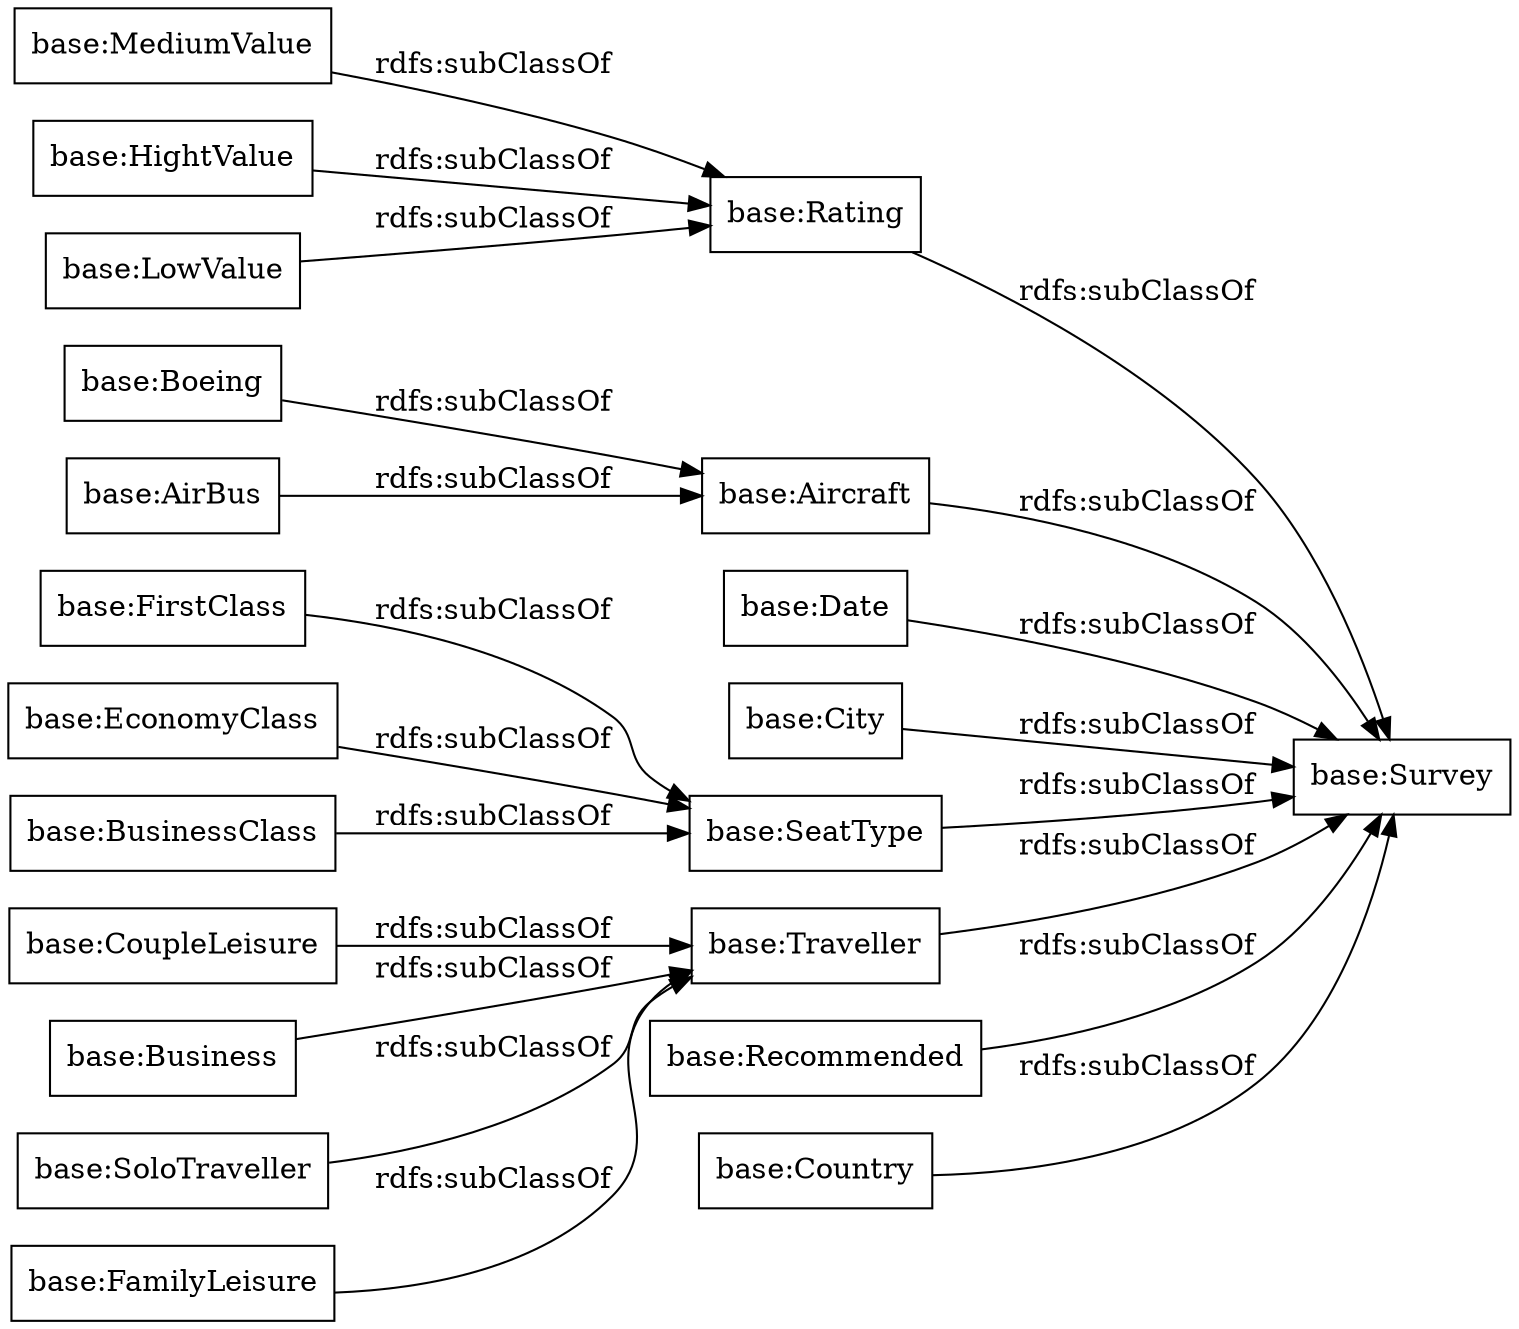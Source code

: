 digraph ar2dtool_diagram { 
rankdir=LR;
size="1000"
node [shape = rectangle, color="black"]; "base:CoupleLeisure" "base:Rating" "base:FirstClass" "base:FamilyLeisure" "base:Date" "base:MediumValue" "base:City" "base:Aircraft" "base:Boeing" "base:Business" "base:AirBus" "base:Traveller" "base:SeatType" "base:Recommended" "base:Survey" "base:SoloTraveller" "base:HightValue" "base:EconomyClass" "base:Country" "base:BusinessClass" "base:LowValue" ; /*classes style*/
	"base:City" -> "base:Survey" [ label = "rdfs:subClassOf" ];
	"base:Date" -> "base:Survey" [ label = "rdfs:subClassOf" ];
	"base:LowValue" -> "base:Rating" [ label = "rdfs:subClassOf" ];
	"base:Aircraft" -> "base:Survey" [ label = "rdfs:subClassOf" ];
	"base:BusinessClass" -> "base:SeatType" [ label = "rdfs:subClassOf" ];
	"base:Recommended" -> "base:Survey" [ label = "rdfs:subClassOf" ];
	"base:HightValue" -> "base:Rating" [ label = "rdfs:subClassOf" ];
	"base:CoupleLeisure" -> "base:Traveller" [ label = "rdfs:subClassOf" ];
	"base:Country" -> "base:Survey" [ label = "rdfs:subClassOf" ];
	"base:Boeing" -> "base:Aircraft" [ label = "rdfs:subClassOf" ];
	"base:SeatType" -> "base:Survey" [ label = "rdfs:subClassOf" ];
	"base:MediumValue" -> "base:Rating" [ label = "rdfs:subClassOf" ];
	"base:FamilyLeisure" -> "base:Traveller" [ label = "rdfs:subClassOf" ];
	"base:SoloTraveller" -> "base:Traveller" [ label = "rdfs:subClassOf" ];
	"base:AirBus" -> "base:Aircraft" [ label = "rdfs:subClassOf" ];
	"base:Rating" -> "base:Survey" [ label = "rdfs:subClassOf" ];
	"base:Business" -> "base:Traveller" [ label = "rdfs:subClassOf" ];
	"base:FirstClass" -> "base:SeatType" [ label = "rdfs:subClassOf" ];
	"base:Traveller" -> "base:Survey" [ label = "rdfs:subClassOf" ];
	"base:EconomyClass" -> "base:SeatType" [ label = "rdfs:subClassOf" ];

}
